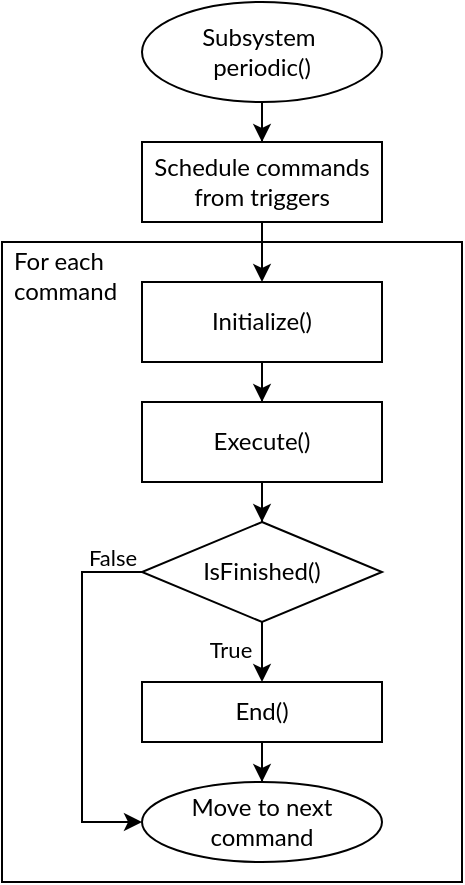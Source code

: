 <mxfile version="12.9.13" type="device"><diagram id="bluZhnY-NQV5kzVjfMsJ" name="Page-1"><mxGraphModel dx="624" dy="469" grid="1" gridSize="10" guides="1" tooltips="1" connect="1" arrows="1" fold="1" page="1" pageScale="1" pageWidth="850" pageHeight="1100" math="0" shadow="0"><root><mxCell id="0"/><mxCell id="1" parent="0"/><mxCell id="11NMsnz08e5rsvvX8hWU-10" value="" style="rounded=0;whiteSpace=wrap;html=1;fontFamily=Lato;" vertex="1" parent="1"><mxGeometry x="130" y="320" width="230" height="320" as="geometry"/></mxCell><mxCell id="11NMsnz08e5rsvvX8hWU-3" style="edgeStyle=orthogonalEdgeStyle;rounded=0;orthogonalLoop=1;jettySize=auto;html=1;fontFamily=Lato;" edge="1" parent="1" source="11NMsnz08e5rsvvX8hWU-1" target="11NMsnz08e5rsvvX8hWU-2"><mxGeometry relative="1" as="geometry"/></mxCell><mxCell id="11NMsnz08e5rsvvX8hWU-1" value="Subsystem&amp;nbsp;&lt;br&gt;periodic()" style="ellipse;whiteSpace=wrap;html=1;fontFamily=Lato;" vertex="1" parent="1"><mxGeometry x="200" y="200" width="120" height="50" as="geometry"/></mxCell><mxCell id="11NMsnz08e5rsvvX8hWU-5" value="" style="edgeStyle=orthogonalEdgeStyle;rounded=0;orthogonalLoop=1;jettySize=auto;html=1;fontFamily=Lato;" edge="1" parent="1" source="11NMsnz08e5rsvvX8hWU-2" target="11NMsnz08e5rsvvX8hWU-4"><mxGeometry relative="1" as="geometry"/></mxCell><mxCell id="11NMsnz08e5rsvvX8hWU-2" value="Schedule commands from triggers" style="rounded=0;whiteSpace=wrap;html=1;fontFamily=Lato;" vertex="1" parent="1"><mxGeometry x="200" y="270" width="120" height="40" as="geometry"/></mxCell><mxCell id="11NMsnz08e5rsvvX8hWU-7" value="" style="edgeStyle=orthogonalEdgeStyle;rounded=0;orthogonalLoop=1;jettySize=auto;html=1;fontFamily=Lato;" edge="1" parent="1" source="11NMsnz08e5rsvvX8hWU-4" target="11NMsnz08e5rsvvX8hWU-6"><mxGeometry relative="1" as="geometry"/></mxCell><mxCell id="11NMsnz08e5rsvvX8hWU-4" value="Initialize()" style="rounded=0;whiteSpace=wrap;html=1;fontFamily=Lato;" vertex="1" parent="1"><mxGeometry x="200" y="340" width="120" height="40" as="geometry"/></mxCell><mxCell id="11NMsnz08e5rsvvX8hWU-9" style="edgeStyle=orthogonalEdgeStyle;rounded=0;orthogonalLoop=1;jettySize=auto;html=1;entryX=0.5;entryY=0;entryDx=0;entryDy=0;fontFamily=Lato;" edge="1" parent="1" source="11NMsnz08e5rsvvX8hWU-6" target="11NMsnz08e5rsvvX8hWU-8"><mxGeometry relative="1" as="geometry"/></mxCell><mxCell id="11NMsnz08e5rsvvX8hWU-6" value="Execute()" style="rounded=0;whiteSpace=wrap;html=1;fontFamily=Lato;" vertex="1" parent="1"><mxGeometry x="200" y="400" width="120" height="40" as="geometry"/></mxCell><mxCell id="11NMsnz08e5rsvvX8hWU-13" style="edgeStyle=orthogonalEdgeStyle;rounded=0;orthogonalLoop=1;jettySize=auto;html=1;fontFamily=Lato;" edge="1" parent="1" source="11NMsnz08e5rsvvX8hWU-8" target="11NMsnz08e5rsvvX8hWU-12"><mxGeometry relative="1" as="geometry"/></mxCell><mxCell id="11NMsnz08e5rsvvX8hWU-14" value="True" style="edgeLabel;html=1;align=center;verticalAlign=middle;resizable=0;points=[];fontFamily=Lato;" vertex="1" connectable="0" parent="11NMsnz08e5rsvvX8hWU-13"><mxGeometry x="0.462" relative="1" as="geometry"><mxPoint x="-16" y="-3.67" as="offset"/></mxGeometry></mxCell><mxCell id="11NMsnz08e5rsvvX8hWU-18" style="edgeStyle=orthogonalEdgeStyle;rounded=0;orthogonalLoop=1;jettySize=auto;html=1;entryX=0;entryY=0.5;entryDx=0;entryDy=0;fontFamily=Lato;" edge="1" parent="1" source="11NMsnz08e5rsvvX8hWU-8" target="11NMsnz08e5rsvvX8hWU-16"><mxGeometry relative="1" as="geometry"><Array as="points"><mxPoint x="170" y="485"/><mxPoint x="170" y="610"/></Array></mxGeometry></mxCell><mxCell id="11NMsnz08e5rsvvX8hWU-19" value="False" style="edgeLabel;html=1;align=center;verticalAlign=middle;resizable=0;points=[];fontFamily=Lato;" vertex="1" connectable="0" parent="11NMsnz08e5rsvvX8hWU-18"><mxGeometry x="-0.808" y="2" relative="1" as="geometry"><mxPoint x="2.93" y="-10" as="offset"/></mxGeometry></mxCell><mxCell id="11NMsnz08e5rsvvX8hWU-8" value="IsFinished()" style="rhombus;whiteSpace=wrap;html=1;fontFamily=Lato;" vertex="1" parent="1"><mxGeometry x="200" y="460" width="120" height="50" as="geometry"/></mxCell><mxCell id="11NMsnz08e5rsvvX8hWU-17" style="edgeStyle=orthogonalEdgeStyle;rounded=0;orthogonalLoop=1;jettySize=auto;html=1;entryX=0.5;entryY=0;entryDx=0;entryDy=0;fontFamily=Lato;" edge="1" parent="1" source="11NMsnz08e5rsvvX8hWU-12" target="11NMsnz08e5rsvvX8hWU-16"><mxGeometry relative="1" as="geometry"/></mxCell><mxCell id="11NMsnz08e5rsvvX8hWU-12" value="End()" style="rounded=0;whiteSpace=wrap;html=1;fontFamily=Lato;" vertex="1" parent="1"><mxGeometry x="200" y="540" width="120" height="30" as="geometry"/></mxCell><mxCell id="11NMsnz08e5rsvvX8hWU-16" value="Move to next command" style="ellipse;whiteSpace=wrap;html=1;fontFamily=Lato;" vertex="1" parent="1"><mxGeometry x="200" y="590" width="120" height="40" as="geometry"/></mxCell><mxCell id="11NMsnz08e5rsvvX8hWU-20" value="For each command" style="text;html=1;strokeColor=none;fillColor=none;align=left;verticalAlign=middle;whiteSpace=wrap;rounded=0;fontFamily=Lato;" vertex="1" parent="1"><mxGeometry x="134" y="327" width="60" height="20" as="geometry"/></mxCell></root></mxGraphModel></diagram></mxfile>